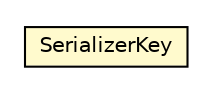 #!/usr/local/bin/dot
#
# Class diagram 
# Generated by UMLGraph version R5_6-24-gf6e263 (http://www.umlgraph.org/)
#

digraph G {
	edge [fontname="Helvetica",fontsize=10,labelfontname="Helvetica",labelfontsize=10];
	node [fontname="Helvetica",fontsize=10,shape=plaintext];
	nodesep=0.25;
	ranksep=0.5;
	rankdir=LR;
	// com.gwtplatform.dispatch.client.rest.SerializerProvider.SerializerKey
	c362301 [label=<<table title="com.gwtplatform.dispatch.client.rest.SerializerProvider.SerializerKey" border="0" cellborder="1" cellspacing="0" cellpadding="2" port="p" bgcolor="lemonChiffon" href="./SerializerProvider.SerializerKey.html">
		<tr><td><table border="0" cellspacing="0" cellpadding="1">
<tr><td align="center" balign="center"> SerializerKey </td></tr>
		</table></td></tr>
		</table>>, URL="./SerializerProvider.SerializerKey.html", fontname="Helvetica", fontcolor="black", fontsize=10.0];
}

